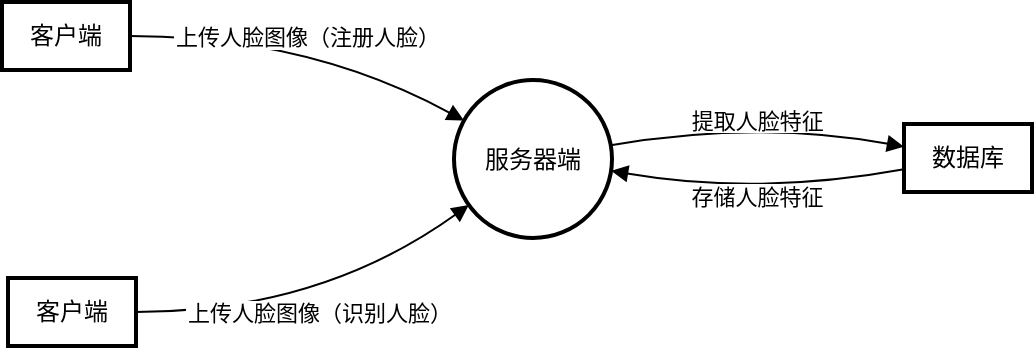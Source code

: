 <mxfile version="24.7.6">
  <diagram name="第 1 页" id="tCSw135SaT3kuRIrXWg3">
    <mxGraphModel dx="794" dy="412" grid="0" gridSize="10" guides="1" tooltips="1" connect="1" arrows="1" fold="1" page="1" pageScale="1" pageWidth="827" pageHeight="1169" math="0" shadow="0">
      <root>
        <mxCell id="0" />
        <mxCell id="1" parent="0" />
        <mxCell id="FUgGEpyX1RuSj01Xcypt-24" value="客户端" style="whiteSpace=wrap;strokeWidth=2;" vertex="1" parent="1">
          <mxGeometry x="214" y="210" width="64" height="34" as="geometry" />
        </mxCell>
        <mxCell id="FUgGEpyX1RuSj01Xcypt-25" value="服务器端" style="ellipse;aspect=fixed;strokeWidth=2;whiteSpace=wrap;" vertex="1" parent="1">
          <mxGeometry x="440" y="249" width="79" height="79" as="geometry" />
        </mxCell>
        <mxCell id="FUgGEpyX1RuSj01Xcypt-26" value="数据库" style="whiteSpace=wrap;strokeWidth=2;" vertex="1" parent="1">
          <mxGeometry x="665" y="271" width="64" height="34" as="geometry" />
        </mxCell>
        <mxCell id="FUgGEpyX1RuSj01Xcypt-27" value="客户端" style="whiteSpace=wrap;strokeWidth=2;" vertex="1" parent="1">
          <mxGeometry x="217" y="348" width="64" height="34" as="geometry" />
        </mxCell>
        <mxCell id="FUgGEpyX1RuSj01Xcypt-29" value="上传人脸图像（注册人脸）" style="curved=1;startArrow=none;endArrow=block;exitX=0.99;exitY=0.5;entryX=0;entryY=0.22;rounded=0;" edge="1" parent="1" source="FUgGEpyX1RuSj01Xcypt-24" target="FUgGEpyX1RuSj01Xcypt-25">
          <mxGeometry x="0.002" relative="1" as="geometry">
            <Array as="points">
              <mxPoint x="367" y="227" />
            </Array>
            <mxPoint as="offset" />
          </mxGeometry>
        </mxCell>
        <mxCell id="FUgGEpyX1RuSj01Xcypt-30" value="提取人脸特征" style="curved=1;startArrow=none;endArrow=block;exitX=1;exitY=0.41;entryX=-0.01;entryY=0.33;rounded=0;" edge="1" parent="1" source="FUgGEpyX1RuSj01Xcypt-25" target="FUgGEpyX1RuSj01Xcypt-26">
          <mxGeometry relative="1" as="geometry">
            <Array as="points">
              <mxPoint x="592" y="269" />
            </Array>
          </mxGeometry>
        </mxCell>
        <mxCell id="FUgGEpyX1RuSj01Xcypt-34" value="存储人脸特征" style="curved=1;startArrow=none;endArrow=block;exitX=-0.01;exitY=0.67;entryX=1;entryY=0.58;rounded=0;" edge="1" parent="1" source="FUgGEpyX1RuSj01Xcypt-26" target="FUgGEpyX1RuSj01Xcypt-25">
          <mxGeometry relative="1" as="geometry">
            <Array as="points">
              <mxPoint x="592" y="307" />
            </Array>
          </mxGeometry>
        </mxCell>
        <mxCell id="FUgGEpyX1RuSj01Xcypt-60" value="上传人脸图像（识别人脸）" style="curved=1;startArrow=none;endArrow=block;exitX=1;exitY=0.5;rounded=0;exitDx=0;exitDy=0;" edge="1" parent="1" source="FUgGEpyX1RuSj01Xcypt-27" target="FUgGEpyX1RuSj01Xcypt-25">
          <mxGeometry relative="1" as="geometry">
            <Array as="points">
              <mxPoint x="373" y="365" />
            </Array>
            <mxPoint x="273" y="328" as="sourcePoint" />
            <mxPoint x="440" y="370" as="targetPoint" />
          </mxGeometry>
        </mxCell>
      </root>
    </mxGraphModel>
  </diagram>
</mxfile>
